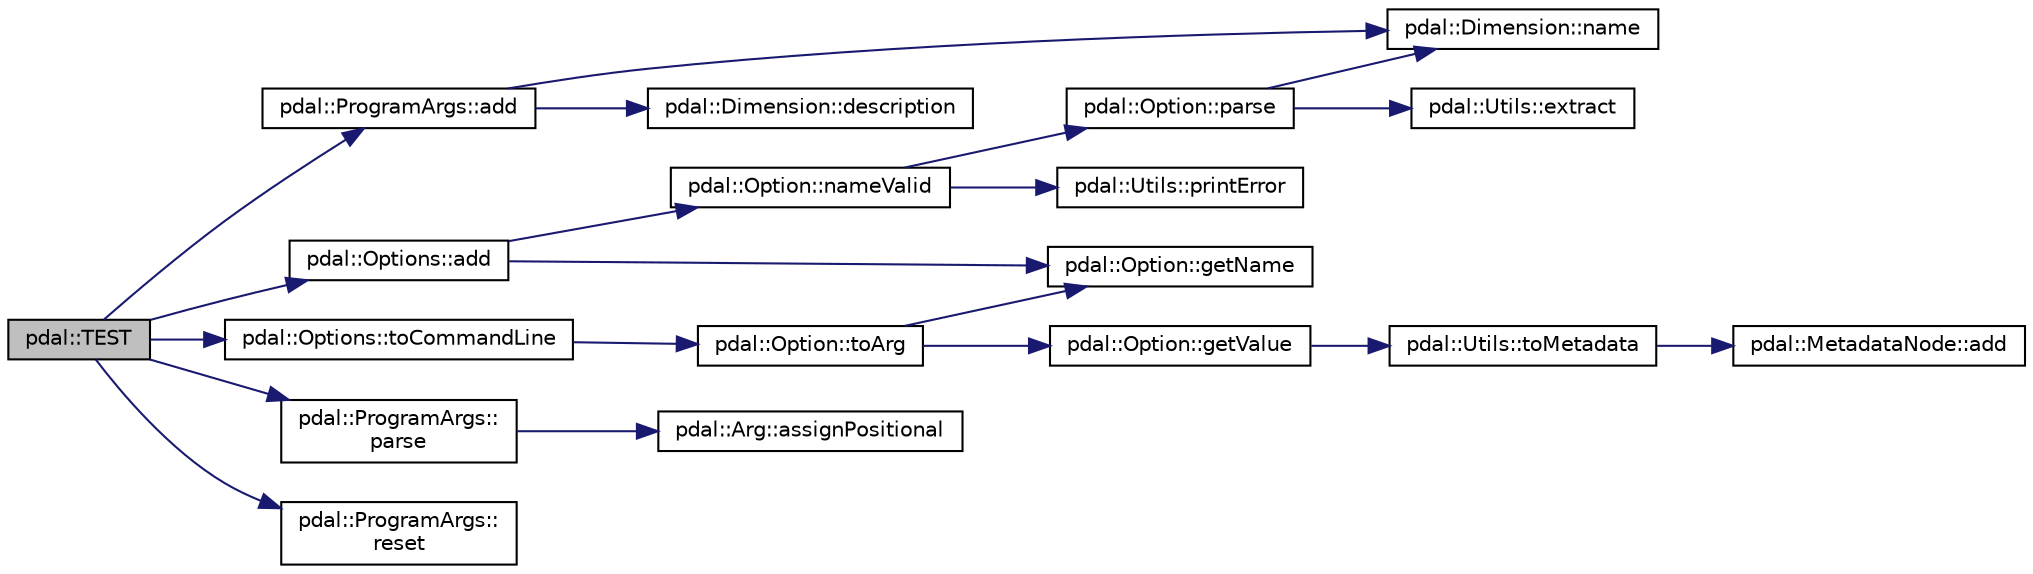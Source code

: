 digraph "pdal::TEST"
{
  edge [fontname="Helvetica",fontsize="10",labelfontname="Helvetica",labelfontsize="10"];
  node [fontname="Helvetica",fontsize="10",shape=record];
  rankdir="LR";
  Node1 [label="pdal::TEST",height=0.2,width=0.4,color="black", fillcolor="grey75", style="filled", fontcolor="black"];
  Node1 -> Node2 [color="midnightblue",fontsize="10",style="solid",fontname="Helvetica"];
  Node2 [label="pdal::Options::add",height=0.2,width=0.4,color="black", fillcolor="white", style="filled",URL="$classpdal_1_1Options.html#a30826da39f9c4716412141eeeb719032"];
  Node2 -> Node3 [color="midnightblue",fontsize="10",style="solid",fontname="Helvetica"];
  Node3 [label="pdal::Option::nameValid",height=0.2,width=0.4,color="black", fillcolor="white", style="filled",URL="$classpdal_1_1Option.html#aef4422b88464a9cad83b3c11bf1f8cdd"];
  Node3 -> Node4 [color="midnightblue",fontsize="10",style="solid",fontname="Helvetica"];
  Node4 [label="pdal::Option::parse",height=0.2,width=0.4,color="black", fillcolor="white", style="filled",URL="$classpdal_1_1Option.html#a978a36cf9180d3636ea770988961952b"];
  Node4 -> Node5 [color="midnightblue",fontsize="10",style="solid",fontname="Helvetica"];
  Node5 [label="pdal::Utils::extract",height=0.2,width=0.4,color="black", fillcolor="white", style="filled",URL="$namespacepdal_1_1Utils.html#acae5a19cd66121b77e2599daec48413d"];
  Node4 -> Node6 [color="midnightblue",fontsize="10",style="solid",fontname="Helvetica"];
  Node6 [label="pdal::Dimension::name",height=0.2,width=0.4,color="black", fillcolor="white", style="filled",URL="$namespacepdal_1_1Dimension.html#af3176b0b7e6b4be000317846cf7c2718"];
  Node3 -> Node7 [color="midnightblue",fontsize="10",style="solid",fontname="Helvetica"];
  Node7 [label="pdal::Utils::printError",height=0.2,width=0.4,color="black", fillcolor="white", style="filled",URL="$namespacepdal_1_1Utils.html#ada321695f57c876ef51227bdf5b84f7a"];
  Node2 -> Node8 [color="midnightblue",fontsize="10",style="solid",fontname="Helvetica"];
  Node8 [label="pdal::Option::getName",height=0.2,width=0.4,color="black", fillcolor="white", style="filled",URL="$classpdal_1_1Option.html#ad2b7a736742fb343e421fa326ef45c23"];
  Node1 -> Node9 [color="midnightblue",fontsize="10",style="solid",fontname="Helvetica"];
  Node9 [label="pdal::ProgramArgs::add",height=0.2,width=0.4,color="black", fillcolor="white", style="filled",URL="$classpdal_1_1ProgramArgs.html#a9f773618ed928e9cef78aa1bf8278784"];
  Node9 -> Node6 [color="midnightblue",fontsize="10",style="solid",fontname="Helvetica"];
  Node9 -> Node10 [color="midnightblue",fontsize="10",style="solid",fontname="Helvetica"];
  Node10 [label="pdal::Dimension::description",height=0.2,width=0.4,color="black", fillcolor="white", style="filled",URL="$namespacepdal_1_1Dimension.html#a4041a0eeee0ca503caad91db24affa0e"];
  Node1 -> Node11 [color="midnightblue",fontsize="10",style="solid",fontname="Helvetica"];
  Node11 [label="pdal::ProgramArgs::\lparse",height=0.2,width=0.4,color="black", fillcolor="white", style="filled",URL="$classpdal_1_1ProgramArgs.html#ab4b405bda3b9a91e70b6c6ce8154e539"];
  Node11 -> Node12 [color="midnightblue",fontsize="10",style="solid",fontname="Helvetica"];
  Node12 [label="pdal::Arg::assignPositional",height=0.2,width=0.4,color="black", fillcolor="white", style="filled",URL="$classpdal_1_1Arg.html#aef855c41a3ce6d940c4597b07b36a41a"];
  Node1 -> Node13 [color="midnightblue",fontsize="10",style="solid",fontname="Helvetica"];
  Node13 [label="pdal::ProgramArgs::\lreset",height=0.2,width=0.4,color="black", fillcolor="white", style="filled",URL="$classpdal_1_1ProgramArgs.html#a349fdb98969186e0faa2eb21adfe2600"];
  Node1 -> Node14 [color="midnightblue",fontsize="10",style="solid",fontname="Helvetica"];
  Node14 [label="pdal::Options::toCommandLine",height=0.2,width=0.4,color="black", fillcolor="white", style="filled",URL="$classpdal_1_1Options.html#afb18dcc4f3883b8413171db00482959c"];
  Node14 -> Node15 [color="midnightblue",fontsize="10",style="solid",fontname="Helvetica"];
  Node15 [label="pdal::Option::toArg",height=0.2,width=0.4,color="black", fillcolor="white", style="filled",URL="$classpdal_1_1Option.html#a7fabeedf415bb4253e0b5d625c2717db"];
  Node15 -> Node8 [color="midnightblue",fontsize="10",style="solid",fontname="Helvetica"];
  Node15 -> Node16 [color="midnightblue",fontsize="10",style="solid",fontname="Helvetica"];
  Node16 [label="pdal::Option::getValue",height=0.2,width=0.4,color="black", fillcolor="white", style="filled",URL="$classpdal_1_1Option.html#aaee0153c3f0370900c6cb1c1cfc19b01"];
  Node16 -> Node17 [color="midnightblue",fontsize="10",style="solid",fontname="Helvetica"];
  Node17 [label="pdal::Utils::toMetadata",height=0.2,width=0.4,color="black", fillcolor="white", style="filled",URL="$namespacepdal_1_1Utils.html#a6dc647c5dbaa51d1d78fc535a52210d3"];
  Node17 -> Node18 [color="midnightblue",fontsize="10",style="solid",fontname="Helvetica"];
  Node18 [label="pdal::MetadataNode::add",height=0.2,width=0.4,color="black", fillcolor="white", style="filled",URL="$classpdal_1_1MetadataNode.html#af2c1c5d91f6ab47a804aa8a0a1b043c2"];
}
